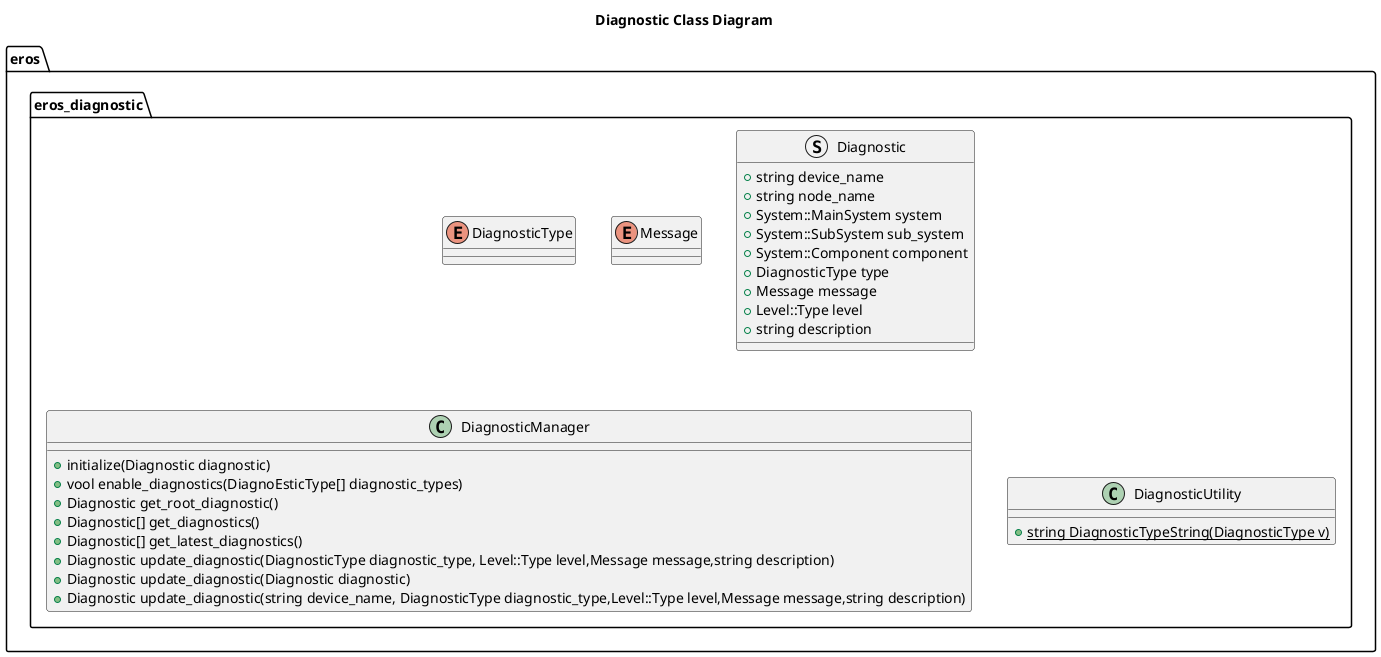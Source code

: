 @startuml
title Diagnostic Class Diagram

namespace eros {
namespace eros_diagnostic {
    enum DiagnosticType
    enum Message
    struct Diagnostic {
        +string device_name
        +string node_name
        +System::MainSystem system
        +System::SubSystem sub_system
        +System::Component component
        +DiagnosticType type
        +Message message
        +Level::Type level
        +string description
    }
    class DiagnosticManager {
        +initialize(Diagnostic diagnostic)
        +vool enable_diagnostics(DiagnoEsticType[] diagnostic_types)
        +Diagnostic get_root_diagnostic()
        +Diagnostic[] get_diagnostics()
        +Diagnostic[] get_latest_diagnostics()
        +Diagnostic update_diagnostic(DiagnosticType diagnostic_type, Level::Type level,Message message,string description)
        +Diagnostic update_diagnostic(Diagnostic diagnostic)
        +Diagnostic update_diagnostic(string device_name, DiagnosticType diagnostic_type,Level::Type level,Message message,string description)


    }
    class DiagnosticUtility
    {
        {static}+string DiagnosticTypeString(DiagnosticType v)
    }
}
}
@enduml